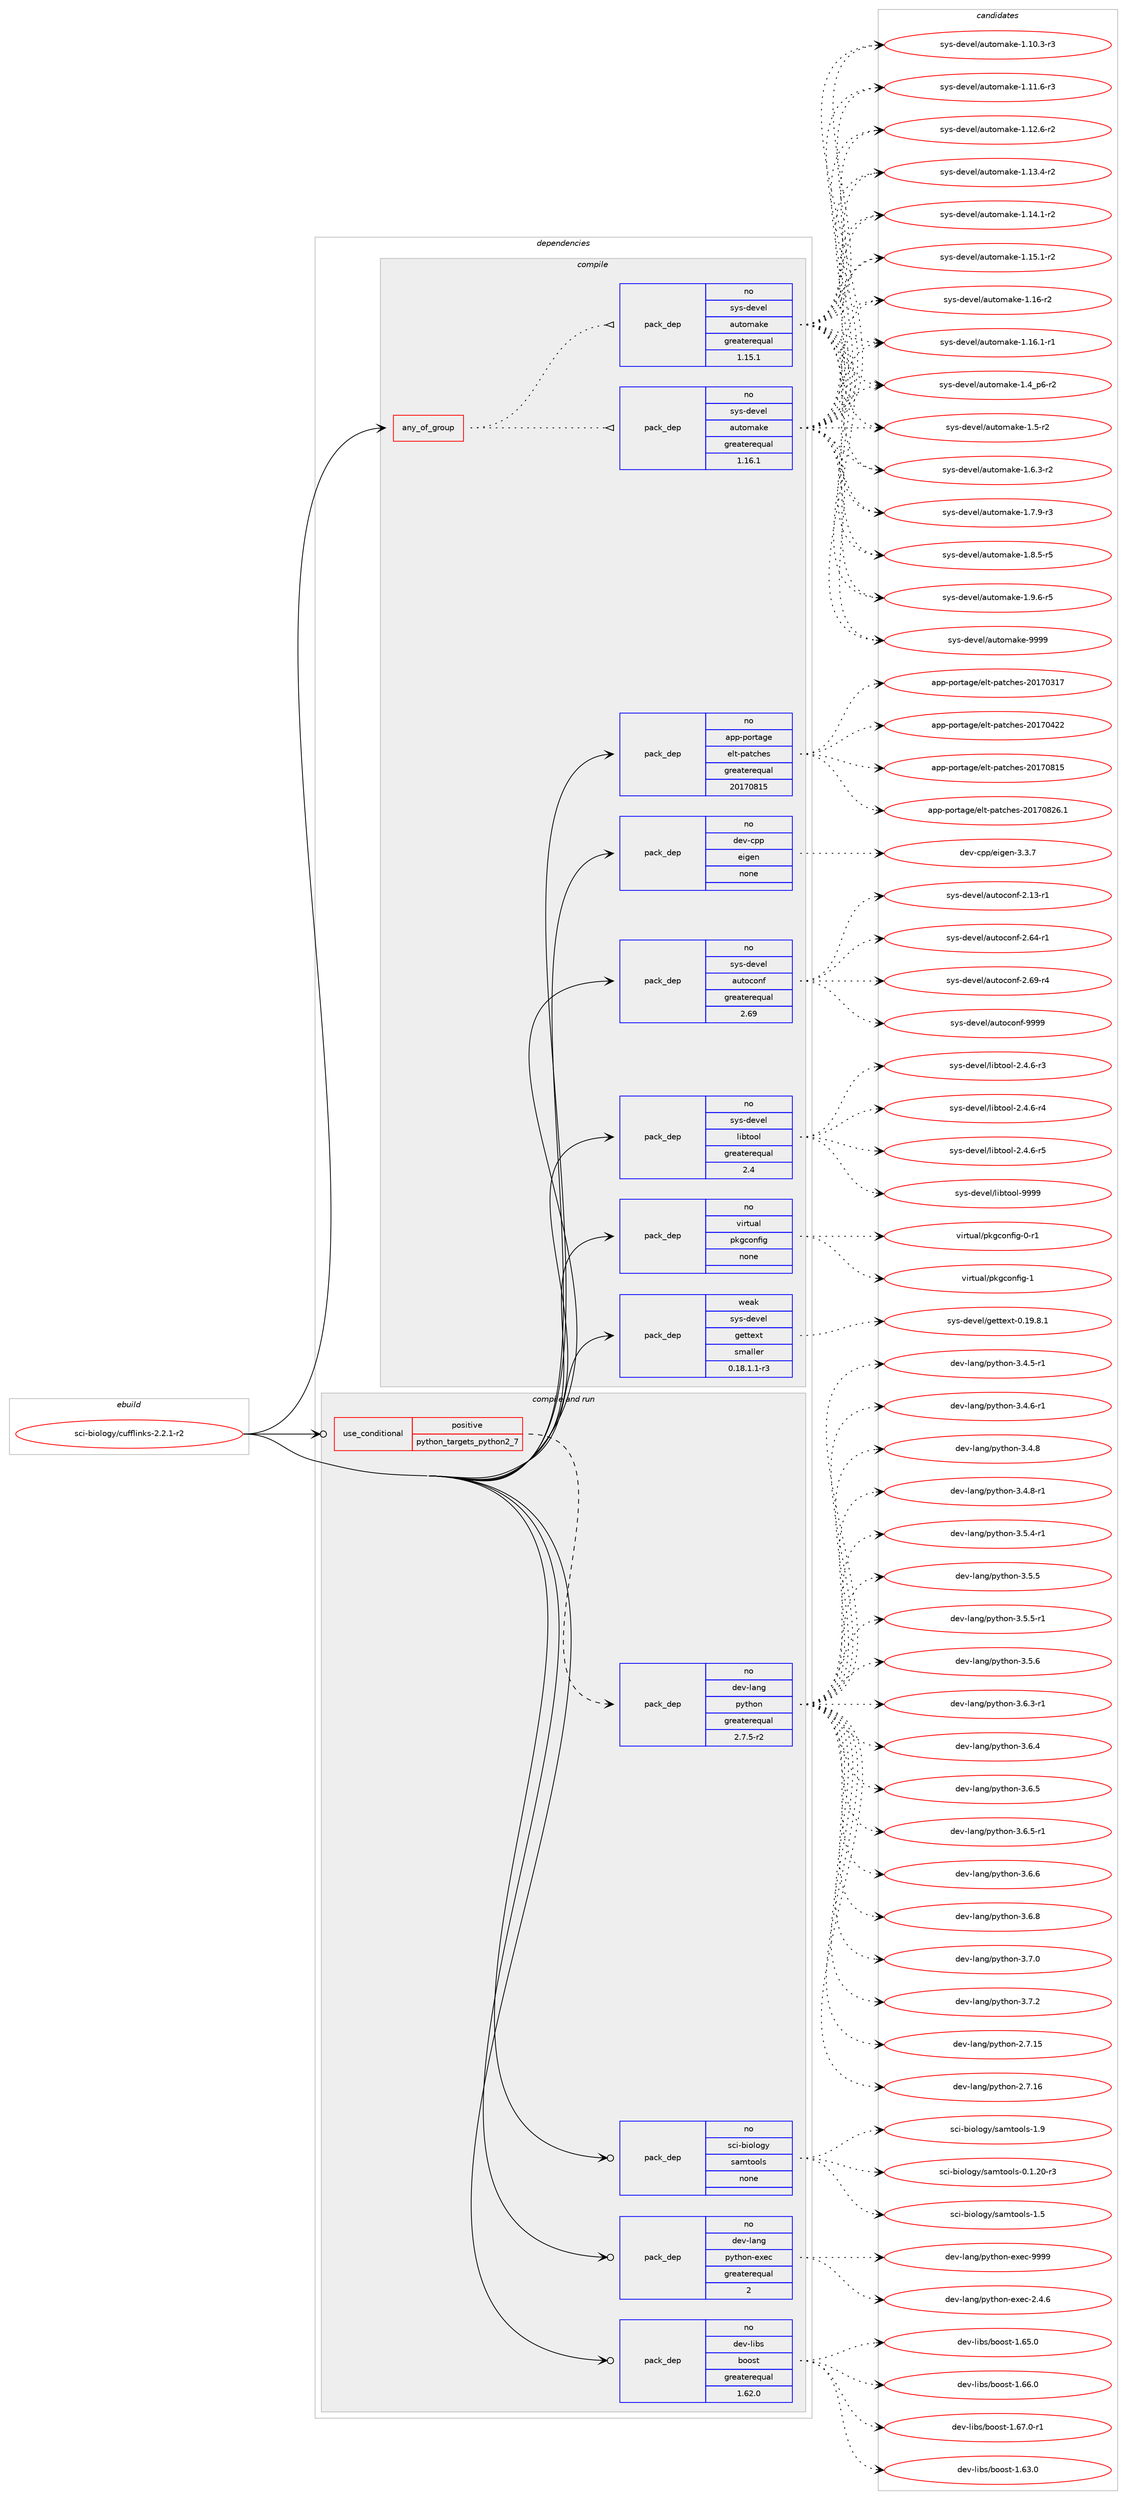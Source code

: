 digraph prolog {

# *************
# Graph options
# *************

newrank=true;
concentrate=true;
compound=true;
graph [rankdir=LR,fontname=Helvetica,fontsize=10,ranksep=1.5];#, ranksep=2.5, nodesep=0.2];
edge  [arrowhead=vee];
node  [fontname=Helvetica,fontsize=10];

# **********
# The ebuild
# **********

subgraph cluster_leftcol {
color=gray;
rank=same;
label=<<i>ebuild</i>>;
id [label="sci-biology/cufflinks-2.2.1-r2", color=red, width=4, href="../sci-biology/cufflinks-2.2.1-r2.svg"];
}

# ****************
# The dependencies
# ****************

subgraph cluster_midcol {
color=gray;
label=<<i>dependencies</i>>;
subgraph cluster_compile {
fillcolor="#eeeeee";
style=filled;
label=<<i>compile</i>>;
subgraph any26721 {
dependency1686053 [label=<<TABLE BORDER="0" CELLBORDER="1" CELLSPACING="0" CELLPADDING="4"><TR><TD CELLPADDING="10">any_of_group</TD></TR></TABLE>>, shape=none, color=red];subgraph pack1206429 {
dependency1686054 [label=<<TABLE BORDER="0" CELLBORDER="1" CELLSPACING="0" CELLPADDING="4" WIDTH="220"><TR><TD ROWSPAN="6" CELLPADDING="30">pack_dep</TD></TR><TR><TD WIDTH="110">no</TD></TR><TR><TD>sys-devel</TD></TR><TR><TD>automake</TD></TR><TR><TD>greaterequal</TD></TR><TR><TD>1.16.1</TD></TR></TABLE>>, shape=none, color=blue];
}
dependency1686053:e -> dependency1686054:w [weight=20,style="dotted",arrowhead="oinv"];
subgraph pack1206430 {
dependency1686055 [label=<<TABLE BORDER="0" CELLBORDER="1" CELLSPACING="0" CELLPADDING="4" WIDTH="220"><TR><TD ROWSPAN="6" CELLPADDING="30">pack_dep</TD></TR><TR><TD WIDTH="110">no</TD></TR><TR><TD>sys-devel</TD></TR><TR><TD>automake</TD></TR><TR><TD>greaterequal</TD></TR><TR><TD>1.15.1</TD></TR></TABLE>>, shape=none, color=blue];
}
dependency1686053:e -> dependency1686055:w [weight=20,style="dotted",arrowhead="oinv"];
}
id:e -> dependency1686053:w [weight=20,style="solid",arrowhead="vee"];
subgraph pack1206431 {
dependency1686056 [label=<<TABLE BORDER="0" CELLBORDER="1" CELLSPACING="0" CELLPADDING="4" WIDTH="220"><TR><TD ROWSPAN="6" CELLPADDING="30">pack_dep</TD></TR><TR><TD WIDTH="110">no</TD></TR><TR><TD>app-portage</TD></TR><TR><TD>elt-patches</TD></TR><TR><TD>greaterequal</TD></TR><TR><TD>20170815</TD></TR></TABLE>>, shape=none, color=blue];
}
id:e -> dependency1686056:w [weight=20,style="solid",arrowhead="vee"];
subgraph pack1206432 {
dependency1686057 [label=<<TABLE BORDER="0" CELLBORDER="1" CELLSPACING="0" CELLPADDING="4" WIDTH="220"><TR><TD ROWSPAN="6" CELLPADDING="30">pack_dep</TD></TR><TR><TD WIDTH="110">no</TD></TR><TR><TD>dev-cpp</TD></TR><TR><TD>eigen</TD></TR><TR><TD>none</TD></TR><TR><TD></TD></TR></TABLE>>, shape=none, color=blue];
}
id:e -> dependency1686057:w [weight=20,style="solid",arrowhead="vee"];
subgraph pack1206433 {
dependency1686058 [label=<<TABLE BORDER="0" CELLBORDER="1" CELLSPACING="0" CELLPADDING="4" WIDTH="220"><TR><TD ROWSPAN="6" CELLPADDING="30">pack_dep</TD></TR><TR><TD WIDTH="110">no</TD></TR><TR><TD>sys-devel</TD></TR><TR><TD>autoconf</TD></TR><TR><TD>greaterequal</TD></TR><TR><TD>2.69</TD></TR></TABLE>>, shape=none, color=blue];
}
id:e -> dependency1686058:w [weight=20,style="solid",arrowhead="vee"];
subgraph pack1206434 {
dependency1686059 [label=<<TABLE BORDER="0" CELLBORDER="1" CELLSPACING="0" CELLPADDING="4" WIDTH="220"><TR><TD ROWSPAN="6" CELLPADDING="30">pack_dep</TD></TR><TR><TD WIDTH="110">no</TD></TR><TR><TD>sys-devel</TD></TR><TR><TD>libtool</TD></TR><TR><TD>greaterequal</TD></TR><TR><TD>2.4</TD></TR></TABLE>>, shape=none, color=blue];
}
id:e -> dependency1686059:w [weight=20,style="solid",arrowhead="vee"];
subgraph pack1206435 {
dependency1686060 [label=<<TABLE BORDER="0" CELLBORDER="1" CELLSPACING="0" CELLPADDING="4" WIDTH="220"><TR><TD ROWSPAN="6" CELLPADDING="30">pack_dep</TD></TR><TR><TD WIDTH="110">no</TD></TR><TR><TD>virtual</TD></TR><TR><TD>pkgconfig</TD></TR><TR><TD>none</TD></TR><TR><TD></TD></TR></TABLE>>, shape=none, color=blue];
}
id:e -> dependency1686060:w [weight=20,style="solid",arrowhead="vee"];
subgraph pack1206436 {
dependency1686061 [label=<<TABLE BORDER="0" CELLBORDER="1" CELLSPACING="0" CELLPADDING="4" WIDTH="220"><TR><TD ROWSPAN="6" CELLPADDING="30">pack_dep</TD></TR><TR><TD WIDTH="110">weak</TD></TR><TR><TD>sys-devel</TD></TR><TR><TD>gettext</TD></TR><TR><TD>smaller</TD></TR><TR><TD>0.18.1.1-r3</TD></TR></TABLE>>, shape=none, color=blue];
}
id:e -> dependency1686061:w [weight=20,style="solid",arrowhead="vee"];
}
subgraph cluster_compileandrun {
fillcolor="#eeeeee";
style=filled;
label=<<i>compile and run</i>>;
subgraph cond452060 {
dependency1686062 [label=<<TABLE BORDER="0" CELLBORDER="1" CELLSPACING="0" CELLPADDING="4"><TR><TD ROWSPAN="3" CELLPADDING="10">use_conditional</TD></TR><TR><TD>positive</TD></TR><TR><TD>python_targets_python2_7</TD></TR></TABLE>>, shape=none, color=red];
subgraph pack1206437 {
dependency1686063 [label=<<TABLE BORDER="0" CELLBORDER="1" CELLSPACING="0" CELLPADDING="4" WIDTH="220"><TR><TD ROWSPAN="6" CELLPADDING="30">pack_dep</TD></TR><TR><TD WIDTH="110">no</TD></TR><TR><TD>dev-lang</TD></TR><TR><TD>python</TD></TR><TR><TD>greaterequal</TD></TR><TR><TD>2.7.5-r2</TD></TR></TABLE>>, shape=none, color=blue];
}
dependency1686062:e -> dependency1686063:w [weight=20,style="dashed",arrowhead="vee"];
}
id:e -> dependency1686062:w [weight=20,style="solid",arrowhead="odotvee"];
subgraph pack1206438 {
dependency1686064 [label=<<TABLE BORDER="0" CELLBORDER="1" CELLSPACING="0" CELLPADDING="4" WIDTH="220"><TR><TD ROWSPAN="6" CELLPADDING="30">pack_dep</TD></TR><TR><TD WIDTH="110">no</TD></TR><TR><TD>dev-lang</TD></TR><TR><TD>python-exec</TD></TR><TR><TD>greaterequal</TD></TR><TR><TD>2</TD></TR></TABLE>>, shape=none, color=blue];
}
id:e -> dependency1686064:w [weight=20,style="solid",arrowhead="odotvee"];
subgraph pack1206439 {
dependency1686065 [label=<<TABLE BORDER="0" CELLBORDER="1" CELLSPACING="0" CELLPADDING="4" WIDTH="220"><TR><TD ROWSPAN="6" CELLPADDING="30">pack_dep</TD></TR><TR><TD WIDTH="110">no</TD></TR><TR><TD>dev-libs</TD></TR><TR><TD>boost</TD></TR><TR><TD>greaterequal</TD></TR><TR><TD>1.62.0</TD></TR></TABLE>>, shape=none, color=blue];
}
id:e -> dependency1686065:w [weight=20,style="solid",arrowhead="odotvee"];
subgraph pack1206440 {
dependency1686066 [label=<<TABLE BORDER="0" CELLBORDER="1" CELLSPACING="0" CELLPADDING="4" WIDTH="220"><TR><TD ROWSPAN="6" CELLPADDING="30">pack_dep</TD></TR><TR><TD WIDTH="110">no</TD></TR><TR><TD>sci-biology</TD></TR><TR><TD>samtools</TD></TR><TR><TD>none</TD></TR><TR><TD></TD></TR></TABLE>>, shape=none, color=blue];
}
id:e -> dependency1686066:w [weight=20,style="solid",arrowhead="odotvee"];
}
subgraph cluster_run {
fillcolor="#eeeeee";
style=filled;
label=<<i>run</i>>;
}
}

# **************
# The candidates
# **************

subgraph cluster_choices {
rank=same;
color=gray;
label=<<i>candidates</i>>;

subgraph choice1206429 {
color=black;
nodesep=1;
choice11512111545100101118101108479711711611110997107101454946494846514511451 [label="sys-devel/automake-1.10.3-r3", color=red, width=4,href="../sys-devel/automake-1.10.3-r3.svg"];
choice11512111545100101118101108479711711611110997107101454946494946544511451 [label="sys-devel/automake-1.11.6-r3", color=red, width=4,href="../sys-devel/automake-1.11.6-r3.svg"];
choice11512111545100101118101108479711711611110997107101454946495046544511450 [label="sys-devel/automake-1.12.6-r2", color=red, width=4,href="../sys-devel/automake-1.12.6-r2.svg"];
choice11512111545100101118101108479711711611110997107101454946495146524511450 [label="sys-devel/automake-1.13.4-r2", color=red, width=4,href="../sys-devel/automake-1.13.4-r2.svg"];
choice11512111545100101118101108479711711611110997107101454946495246494511450 [label="sys-devel/automake-1.14.1-r2", color=red, width=4,href="../sys-devel/automake-1.14.1-r2.svg"];
choice11512111545100101118101108479711711611110997107101454946495346494511450 [label="sys-devel/automake-1.15.1-r2", color=red, width=4,href="../sys-devel/automake-1.15.1-r2.svg"];
choice1151211154510010111810110847971171161111099710710145494649544511450 [label="sys-devel/automake-1.16-r2", color=red, width=4,href="../sys-devel/automake-1.16-r2.svg"];
choice11512111545100101118101108479711711611110997107101454946495446494511449 [label="sys-devel/automake-1.16.1-r1", color=red, width=4,href="../sys-devel/automake-1.16.1-r1.svg"];
choice115121115451001011181011084797117116111109971071014549465295112544511450 [label="sys-devel/automake-1.4_p6-r2", color=red, width=4,href="../sys-devel/automake-1.4_p6-r2.svg"];
choice11512111545100101118101108479711711611110997107101454946534511450 [label="sys-devel/automake-1.5-r2", color=red, width=4,href="../sys-devel/automake-1.5-r2.svg"];
choice115121115451001011181011084797117116111109971071014549465446514511450 [label="sys-devel/automake-1.6.3-r2", color=red, width=4,href="../sys-devel/automake-1.6.3-r2.svg"];
choice115121115451001011181011084797117116111109971071014549465546574511451 [label="sys-devel/automake-1.7.9-r3", color=red, width=4,href="../sys-devel/automake-1.7.9-r3.svg"];
choice115121115451001011181011084797117116111109971071014549465646534511453 [label="sys-devel/automake-1.8.5-r5", color=red, width=4,href="../sys-devel/automake-1.8.5-r5.svg"];
choice115121115451001011181011084797117116111109971071014549465746544511453 [label="sys-devel/automake-1.9.6-r5", color=red, width=4,href="../sys-devel/automake-1.9.6-r5.svg"];
choice115121115451001011181011084797117116111109971071014557575757 [label="sys-devel/automake-9999", color=red, width=4,href="../sys-devel/automake-9999.svg"];
dependency1686054:e -> choice11512111545100101118101108479711711611110997107101454946494846514511451:w [style=dotted,weight="100"];
dependency1686054:e -> choice11512111545100101118101108479711711611110997107101454946494946544511451:w [style=dotted,weight="100"];
dependency1686054:e -> choice11512111545100101118101108479711711611110997107101454946495046544511450:w [style=dotted,weight="100"];
dependency1686054:e -> choice11512111545100101118101108479711711611110997107101454946495146524511450:w [style=dotted,weight="100"];
dependency1686054:e -> choice11512111545100101118101108479711711611110997107101454946495246494511450:w [style=dotted,weight="100"];
dependency1686054:e -> choice11512111545100101118101108479711711611110997107101454946495346494511450:w [style=dotted,weight="100"];
dependency1686054:e -> choice1151211154510010111810110847971171161111099710710145494649544511450:w [style=dotted,weight="100"];
dependency1686054:e -> choice11512111545100101118101108479711711611110997107101454946495446494511449:w [style=dotted,weight="100"];
dependency1686054:e -> choice115121115451001011181011084797117116111109971071014549465295112544511450:w [style=dotted,weight="100"];
dependency1686054:e -> choice11512111545100101118101108479711711611110997107101454946534511450:w [style=dotted,weight="100"];
dependency1686054:e -> choice115121115451001011181011084797117116111109971071014549465446514511450:w [style=dotted,weight="100"];
dependency1686054:e -> choice115121115451001011181011084797117116111109971071014549465546574511451:w [style=dotted,weight="100"];
dependency1686054:e -> choice115121115451001011181011084797117116111109971071014549465646534511453:w [style=dotted,weight="100"];
dependency1686054:e -> choice115121115451001011181011084797117116111109971071014549465746544511453:w [style=dotted,weight="100"];
dependency1686054:e -> choice115121115451001011181011084797117116111109971071014557575757:w [style=dotted,weight="100"];
}
subgraph choice1206430 {
color=black;
nodesep=1;
choice11512111545100101118101108479711711611110997107101454946494846514511451 [label="sys-devel/automake-1.10.3-r3", color=red, width=4,href="../sys-devel/automake-1.10.3-r3.svg"];
choice11512111545100101118101108479711711611110997107101454946494946544511451 [label="sys-devel/automake-1.11.6-r3", color=red, width=4,href="../sys-devel/automake-1.11.6-r3.svg"];
choice11512111545100101118101108479711711611110997107101454946495046544511450 [label="sys-devel/automake-1.12.6-r2", color=red, width=4,href="../sys-devel/automake-1.12.6-r2.svg"];
choice11512111545100101118101108479711711611110997107101454946495146524511450 [label="sys-devel/automake-1.13.4-r2", color=red, width=4,href="../sys-devel/automake-1.13.4-r2.svg"];
choice11512111545100101118101108479711711611110997107101454946495246494511450 [label="sys-devel/automake-1.14.1-r2", color=red, width=4,href="../sys-devel/automake-1.14.1-r2.svg"];
choice11512111545100101118101108479711711611110997107101454946495346494511450 [label="sys-devel/automake-1.15.1-r2", color=red, width=4,href="../sys-devel/automake-1.15.1-r2.svg"];
choice1151211154510010111810110847971171161111099710710145494649544511450 [label="sys-devel/automake-1.16-r2", color=red, width=4,href="../sys-devel/automake-1.16-r2.svg"];
choice11512111545100101118101108479711711611110997107101454946495446494511449 [label="sys-devel/automake-1.16.1-r1", color=red, width=4,href="../sys-devel/automake-1.16.1-r1.svg"];
choice115121115451001011181011084797117116111109971071014549465295112544511450 [label="sys-devel/automake-1.4_p6-r2", color=red, width=4,href="../sys-devel/automake-1.4_p6-r2.svg"];
choice11512111545100101118101108479711711611110997107101454946534511450 [label="sys-devel/automake-1.5-r2", color=red, width=4,href="../sys-devel/automake-1.5-r2.svg"];
choice115121115451001011181011084797117116111109971071014549465446514511450 [label="sys-devel/automake-1.6.3-r2", color=red, width=4,href="../sys-devel/automake-1.6.3-r2.svg"];
choice115121115451001011181011084797117116111109971071014549465546574511451 [label="sys-devel/automake-1.7.9-r3", color=red, width=4,href="../sys-devel/automake-1.7.9-r3.svg"];
choice115121115451001011181011084797117116111109971071014549465646534511453 [label="sys-devel/automake-1.8.5-r5", color=red, width=4,href="../sys-devel/automake-1.8.5-r5.svg"];
choice115121115451001011181011084797117116111109971071014549465746544511453 [label="sys-devel/automake-1.9.6-r5", color=red, width=4,href="../sys-devel/automake-1.9.6-r5.svg"];
choice115121115451001011181011084797117116111109971071014557575757 [label="sys-devel/automake-9999", color=red, width=4,href="../sys-devel/automake-9999.svg"];
dependency1686055:e -> choice11512111545100101118101108479711711611110997107101454946494846514511451:w [style=dotted,weight="100"];
dependency1686055:e -> choice11512111545100101118101108479711711611110997107101454946494946544511451:w [style=dotted,weight="100"];
dependency1686055:e -> choice11512111545100101118101108479711711611110997107101454946495046544511450:w [style=dotted,weight="100"];
dependency1686055:e -> choice11512111545100101118101108479711711611110997107101454946495146524511450:w [style=dotted,weight="100"];
dependency1686055:e -> choice11512111545100101118101108479711711611110997107101454946495246494511450:w [style=dotted,weight="100"];
dependency1686055:e -> choice11512111545100101118101108479711711611110997107101454946495346494511450:w [style=dotted,weight="100"];
dependency1686055:e -> choice1151211154510010111810110847971171161111099710710145494649544511450:w [style=dotted,weight="100"];
dependency1686055:e -> choice11512111545100101118101108479711711611110997107101454946495446494511449:w [style=dotted,weight="100"];
dependency1686055:e -> choice115121115451001011181011084797117116111109971071014549465295112544511450:w [style=dotted,weight="100"];
dependency1686055:e -> choice11512111545100101118101108479711711611110997107101454946534511450:w [style=dotted,weight="100"];
dependency1686055:e -> choice115121115451001011181011084797117116111109971071014549465446514511450:w [style=dotted,weight="100"];
dependency1686055:e -> choice115121115451001011181011084797117116111109971071014549465546574511451:w [style=dotted,weight="100"];
dependency1686055:e -> choice115121115451001011181011084797117116111109971071014549465646534511453:w [style=dotted,weight="100"];
dependency1686055:e -> choice115121115451001011181011084797117116111109971071014549465746544511453:w [style=dotted,weight="100"];
dependency1686055:e -> choice115121115451001011181011084797117116111109971071014557575757:w [style=dotted,weight="100"];
}
subgraph choice1206431 {
color=black;
nodesep=1;
choice97112112451121111141169710310147101108116451129711699104101115455048495548514955 [label="app-portage/elt-patches-20170317", color=red, width=4,href="../app-portage/elt-patches-20170317.svg"];
choice97112112451121111141169710310147101108116451129711699104101115455048495548525050 [label="app-portage/elt-patches-20170422", color=red, width=4,href="../app-portage/elt-patches-20170422.svg"];
choice97112112451121111141169710310147101108116451129711699104101115455048495548564953 [label="app-portage/elt-patches-20170815", color=red, width=4,href="../app-portage/elt-patches-20170815.svg"];
choice971121124511211111411697103101471011081164511297116991041011154550484955485650544649 [label="app-portage/elt-patches-20170826.1", color=red, width=4,href="../app-portage/elt-patches-20170826.1.svg"];
dependency1686056:e -> choice97112112451121111141169710310147101108116451129711699104101115455048495548514955:w [style=dotted,weight="100"];
dependency1686056:e -> choice97112112451121111141169710310147101108116451129711699104101115455048495548525050:w [style=dotted,weight="100"];
dependency1686056:e -> choice97112112451121111141169710310147101108116451129711699104101115455048495548564953:w [style=dotted,weight="100"];
dependency1686056:e -> choice971121124511211111411697103101471011081164511297116991041011154550484955485650544649:w [style=dotted,weight="100"];
}
subgraph choice1206432 {
color=black;
nodesep=1;
choice100101118459911211247101105103101110455146514655 [label="dev-cpp/eigen-3.3.7", color=red, width=4,href="../dev-cpp/eigen-3.3.7.svg"];
dependency1686057:e -> choice100101118459911211247101105103101110455146514655:w [style=dotted,weight="100"];
}
subgraph choice1206433 {
color=black;
nodesep=1;
choice1151211154510010111810110847971171161119911111010245504649514511449 [label="sys-devel/autoconf-2.13-r1", color=red, width=4,href="../sys-devel/autoconf-2.13-r1.svg"];
choice1151211154510010111810110847971171161119911111010245504654524511449 [label="sys-devel/autoconf-2.64-r1", color=red, width=4,href="../sys-devel/autoconf-2.64-r1.svg"];
choice1151211154510010111810110847971171161119911111010245504654574511452 [label="sys-devel/autoconf-2.69-r4", color=red, width=4,href="../sys-devel/autoconf-2.69-r4.svg"];
choice115121115451001011181011084797117116111991111101024557575757 [label="sys-devel/autoconf-9999", color=red, width=4,href="../sys-devel/autoconf-9999.svg"];
dependency1686058:e -> choice1151211154510010111810110847971171161119911111010245504649514511449:w [style=dotted,weight="100"];
dependency1686058:e -> choice1151211154510010111810110847971171161119911111010245504654524511449:w [style=dotted,weight="100"];
dependency1686058:e -> choice1151211154510010111810110847971171161119911111010245504654574511452:w [style=dotted,weight="100"];
dependency1686058:e -> choice115121115451001011181011084797117116111991111101024557575757:w [style=dotted,weight="100"];
}
subgraph choice1206434 {
color=black;
nodesep=1;
choice1151211154510010111810110847108105981161111111084550465246544511451 [label="sys-devel/libtool-2.4.6-r3", color=red, width=4,href="../sys-devel/libtool-2.4.6-r3.svg"];
choice1151211154510010111810110847108105981161111111084550465246544511452 [label="sys-devel/libtool-2.4.6-r4", color=red, width=4,href="../sys-devel/libtool-2.4.6-r4.svg"];
choice1151211154510010111810110847108105981161111111084550465246544511453 [label="sys-devel/libtool-2.4.6-r5", color=red, width=4,href="../sys-devel/libtool-2.4.6-r5.svg"];
choice1151211154510010111810110847108105981161111111084557575757 [label="sys-devel/libtool-9999", color=red, width=4,href="../sys-devel/libtool-9999.svg"];
dependency1686059:e -> choice1151211154510010111810110847108105981161111111084550465246544511451:w [style=dotted,weight="100"];
dependency1686059:e -> choice1151211154510010111810110847108105981161111111084550465246544511452:w [style=dotted,weight="100"];
dependency1686059:e -> choice1151211154510010111810110847108105981161111111084550465246544511453:w [style=dotted,weight="100"];
dependency1686059:e -> choice1151211154510010111810110847108105981161111111084557575757:w [style=dotted,weight="100"];
}
subgraph choice1206435 {
color=black;
nodesep=1;
choice11810511411611797108471121071039911111010210510345484511449 [label="virtual/pkgconfig-0-r1", color=red, width=4,href="../virtual/pkgconfig-0-r1.svg"];
choice1181051141161179710847112107103991111101021051034549 [label="virtual/pkgconfig-1", color=red, width=4,href="../virtual/pkgconfig-1.svg"];
dependency1686060:e -> choice11810511411611797108471121071039911111010210510345484511449:w [style=dotted,weight="100"];
dependency1686060:e -> choice1181051141161179710847112107103991111101021051034549:w [style=dotted,weight="100"];
}
subgraph choice1206436 {
color=black;
nodesep=1;
choice1151211154510010111810110847103101116116101120116454846495746564649 [label="sys-devel/gettext-0.19.8.1", color=red, width=4,href="../sys-devel/gettext-0.19.8.1.svg"];
dependency1686061:e -> choice1151211154510010111810110847103101116116101120116454846495746564649:w [style=dotted,weight="100"];
}
subgraph choice1206437 {
color=black;
nodesep=1;
choice10010111845108971101034711212111610411111045504655464953 [label="dev-lang/python-2.7.15", color=red, width=4,href="../dev-lang/python-2.7.15.svg"];
choice10010111845108971101034711212111610411111045504655464954 [label="dev-lang/python-2.7.16", color=red, width=4,href="../dev-lang/python-2.7.16.svg"];
choice1001011184510897110103471121211161041111104551465246534511449 [label="dev-lang/python-3.4.5-r1", color=red, width=4,href="../dev-lang/python-3.4.5-r1.svg"];
choice1001011184510897110103471121211161041111104551465246544511449 [label="dev-lang/python-3.4.6-r1", color=red, width=4,href="../dev-lang/python-3.4.6-r1.svg"];
choice100101118451089711010347112121116104111110455146524656 [label="dev-lang/python-3.4.8", color=red, width=4,href="../dev-lang/python-3.4.8.svg"];
choice1001011184510897110103471121211161041111104551465246564511449 [label="dev-lang/python-3.4.8-r1", color=red, width=4,href="../dev-lang/python-3.4.8-r1.svg"];
choice1001011184510897110103471121211161041111104551465346524511449 [label="dev-lang/python-3.5.4-r1", color=red, width=4,href="../dev-lang/python-3.5.4-r1.svg"];
choice100101118451089711010347112121116104111110455146534653 [label="dev-lang/python-3.5.5", color=red, width=4,href="../dev-lang/python-3.5.5.svg"];
choice1001011184510897110103471121211161041111104551465346534511449 [label="dev-lang/python-3.5.5-r1", color=red, width=4,href="../dev-lang/python-3.5.5-r1.svg"];
choice100101118451089711010347112121116104111110455146534654 [label="dev-lang/python-3.5.6", color=red, width=4,href="../dev-lang/python-3.5.6.svg"];
choice1001011184510897110103471121211161041111104551465446514511449 [label="dev-lang/python-3.6.3-r1", color=red, width=4,href="../dev-lang/python-3.6.3-r1.svg"];
choice100101118451089711010347112121116104111110455146544652 [label="dev-lang/python-3.6.4", color=red, width=4,href="../dev-lang/python-3.6.4.svg"];
choice100101118451089711010347112121116104111110455146544653 [label="dev-lang/python-3.6.5", color=red, width=4,href="../dev-lang/python-3.6.5.svg"];
choice1001011184510897110103471121211161041111104551465446534511449 [label="dev-lang/python-3.6.5-r1", color=red, width=4,href="../dev-lang/python-3.6.5-r1.svg"];
choice100101118451089711010347112121116104111110455146544654 [label="dev-lang/python-3.6.6", color=red, width=4,href="../dev-lang/python-3.6.6.svg"];
choice100101118451089711010347112121116104111110455146544656 [label="dev-lang/python-3.6.8", color=red, width=4,href="../dev-lang/python-3.6.8.svg"];
choice100101118451089711010347112121116104111110455146554648 [label="dev-lang/python-3.7.0", color=red, width=4,href="../dev-lang/python-3.7.0.svg"];
choice100101118451089711010347112121116104111110455146554650 [label="dev-lang/python-3.7.2", color=red, width=4,href="../dev-lang/python-3.7.2.svg"];
dependency1686063:e -> choice10010111845108971101034711212111610411111045504655464953:w [style=dotted,weight="100"];
dependency1686063:e -> choice10010111845108971101034711212111610411111045504655464954:w [style=dotted,weight="100"];
dependency1686063:e -> choice1001011184510897110103471121211161041111104551465246534511449:w [style=dotted,weight="100"];
dependency1686063:e -> choice1001011184510897110103471121211161041111104551465246544511449:w [style=dotted,weight="100"];
dependency1686063:e -> choice100101118451089711010347112121116104111110455146524656:w [style=dotted,weight="100"];
dependency1686063:e -> choice1001011184510897110103471121211161041111104551465246564511449:w [style=dotted,weight="100"];
dependency1686063:e -> choice1001011184510897110103471121211161041111104551465346524511449:w [style=dotted,weight="100"];
dependency1686063:e -> choice100101118451089711010347112121116104111110455146534653:w [style=dotted,weight="100"];
dependency1686063:e -> choice1001011184510897110103471121211161041111104551465346534511449:w [style=dotted,weight="100"];
dependency1686063:e -> choice100101118451089711010347112121116104111110455146534654:w [style=dotted,weight="100"];
dependency1686063:e -> choice1001011184510897110103471121211161041111104551465446514511449:w [style=dotted,weight="100"];
dependency1686063:e -> choice100101118451089711010347112121116104111110455146544652:w [style=dotted,weight="100"];
dependency1686063:e -> choice100101118451089711010347112121116104111110455146544653:w [style=dotted,weight="100"];
dependency1686063:e -> choice1001011184510897110103471121211161041111104551465446534511449:w [style=dotted,weight="100"];
dependency1686063:e -> choice100101118451089711010347112121116104111110455146544654:w [style=dotted,weight="100"];
dependency1686063:e -> choice100101118451089711010347112121116104111110455146544656:w [style=dotted,weight="100"];
dependency1686063:e -> choice100101118451089711010347112121116104111110455146554648:w [style=dotted,weight="100"];
dependency1686063:e -> choice100101118451089711010347112121116104111110455146554650:w [style=dotted,weight="100"];
}
subgraph choice1206438 {
color=black;
nodesep=1;
choice1001011184510897110103471121211161041111104510112010199455046524654 [label="dev-lang/python-exec-2.4.6", color=red, width=4,href="../dev-lang/python-exec-2.4.6.svg"];
choice10010111845108971101034711212111610411111045101120101994557575757 [label="dev-lang/python-exec-9999", color=red, width=4,href="../dev-lang/python-exec-9999.svg"];
dependency1686064:e -> choice1001011184510897110103471121211161041111104510112010199455046524654:w [style=dotted,weight="100"];
dependency1686064:e -> choice10010111845108971101034711212111610411111045101120101994557575757:w [style=dotted,weight="100"];
}
subgraph choice1206439 {
color=black;
nodesep=1;
choice1001011184510810598115479811111111511645494654514648 [label="dev-libs/boost-1.63.0", color=red, width=4,href="../dev-libs/boost-1.63.0.svg"];
choice1001011184510810598115479811111111511645494654534648 [label="dev-libs/boost-1.65.0", color=red, width=4,href="../dev-libs/boost-1.65.0.svg"];
choice1001011184510810598115479811111111511645494654544648 [label="dev-libs/boost-1.66.0", color=red, width=4,href="../dev-libs/boost-1.66.0.svg"];
choice10010111845108105981154798111111115116454946545546484511449 [label="dev-libs/boost-1.67.0-r1", color=red, width=4,href="../dev-libs/boost-1.67.0-r1.svg"];
dependency1686065:e -> choice1001011184510810598115479811111111511645494654514648:w [style=dotted,weight="100"];
dependency1686065:e -> choice1001011184510810598115479811111111511645494654534648:w [style=dotted,weight="100"];
dependency1686065:e -> choice1001011184510810598115479811111111511645494654544648:w [style=dotted,weight="100"];
dependency1686065:e -> choice10010111845108105981154798111111115116454946545546484511449:w [style=dotted,weight="100"];
}
subgraph choice1206440 {
color=black;
nodesep=1;
choice1159910545981051111081111031214711597109116111111108115454846494650484511451 [label="sci-biology/samtools-0.1.20-r3", color=red, width=4,href="../sci-biology/samtools-0.1.20-r3.svg"];
choice115991054598105111108111103121471159710911611111110811545494653 [label="sci-biology/samtools-1.5", color=red, width=4,href="../sci-biology/samtools-1.5.svg"];
choice115991054598105111108111103121471159710911611111110811545494657 [label="sci-biology/samtools-1.9", color=red, width=4,href="../sci-biology/samtools-1.9.svg"];
dependency1686066:e -> choice1159910545981051111081111031214711597109116111111108115454846494650484511451:w [style=dotted,weight="100"];
dependency1686066:e -> choice115991054598105111108111103121471159710911611111110811545494653:w [style=dotted,weight="100"];
dependency1686066:e -> choice115991054598105111108111103121471159710911611111110811545494657:w [style=dotted,weight="100"];
}
}

}
